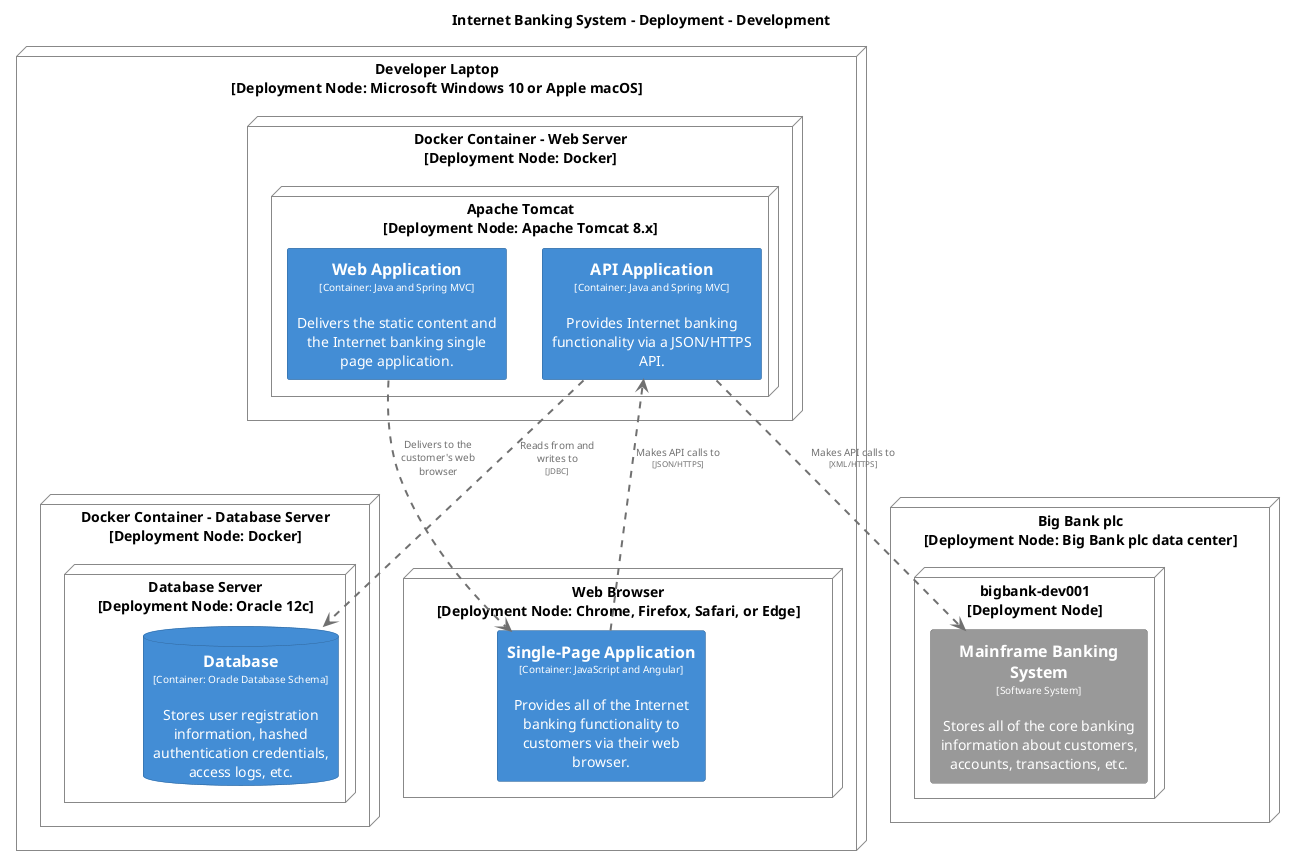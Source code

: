 @startuml
title Internet Banking System - Deployment - Development

top to bottom direction

skinparam {
  shadowing false
  arrowFontSize 10
  defaultTextAlignment center
  wrapWidth 200
  maxMessageSize 100
}

hide stereotype

skinparam rectangle<<Development.DeveloperLaptop.DockerContainerWebServer.ApacheTomcat.APIApplication_1>> {
  BackgroundColor #438dd5
  FontColor #ffffff
  BorderColor #2e6295
}
skinparam node<<Development.DeveloperLaptop.DockerContainerWebServer.ApacheTomcat>> {
  BackgroundColor #ffffff
  FontColor #000000
  BorderColor #888888
}
skinparam node<<Development.BigBankplc>> {
  BackgroundColor #ffffff
  FontColor #000000
  BorderColor #888888
}
skinparam database<<Development.DeveloperLaptop.DockerContainerDatabaseServer.DatabaseServer.Database_1>> {
  BackgroundColor #438dd5
  FontColor #ffffff
  BorderColor #2e6295
}
skinparam node<<Development.DeveloperLaptop.DockerContainerDatabaseServer.DatabaseServer>> {
  BackgroundColor #ffffff
  FontColor #000000
  BorderColor #888888
}
skinparam node<<Development.DeveloperLaptop>> {
  BackgroundColor #ffffff
  FontColor #000000
  BorderColor #888888
}
skinparam node<<Development.DeveloperLaptop.DockerContainerDatabaseServer>> {
  BackgroundColor #ffffff
  FontColor #000000
  BorderColor #888888
}
skinparam node<<Development.DeveloperLaptop.DockerContainerWebServer>> {
  BackgroundColor #ffffff
  FontColor #000000
  BorderColor #888888
}
skinparam rectangle<<Development.BigBankplc.bigbankdev001.MainframeBankingSystem_1>> {
  BackgroundColor #999999
  FontColor #ffffff
  BorderColor #6b6b6b
}
skinparam rectangle<<Development.DeveloperLaptop.WebBrowser.SinglePageApplication_1>> {
  BackgroundColor #438dd5
  FontColor #ffffff
  BorderColor #2e6295
}
skinparam rectangle<<Development.DeveloperLaptop.DockerContainerWebServer.ApacheTomcat.WebApplication_1>> {
  BackgroundColor #438dd5
  FontColor #ffffff
  BorderColor #2e6295
}
skinparam node<<Development.DeveloperLaptop.WebBrowser>> {
  BackgroundColor #ffffff
  FontColor #000000
  BorderColor #888888
}
skinparam node<<Development.BigBankplc.bigbankdev001>> {
  BackgroundColor #ffffff
  FontColor #000000
  BorderColor #888888
}

node "Big Bank plc\n[Deployment Node: Big Bank plc data center]" <<Development.BigBankplc>> as Development.BigBankplc {
  node "bigbank-dev001\n[Deployment Node]" <<Development.BigBankplc.bigbankdev001>> as Development.BigBankplc.bigbankdev001 {
    rectangle "==Mainframe Banking System\n<size:10>[Software System]</size>\n\nStores all of the core banking information about customers, accounts, transactions, etc." <<Development.BigBankplc.bigbankdev001.MainframeBankingSystem_1>> as Development.BigBankplc.bigbankdev001.MainframeBankingSystem_1
  }

}

node "Developer Laptop\n[Deployment Node: Microsoft Windows 10 or Apple macOS]" <<Development.DeveloperLaptop>> as Development.DeveloperLaptop {
  node "Docker Container - Database Server\n[Deployment Node: Docker]" <<Development.DeveloperLaptop.DockerContainerDatabaseServer>> as Development.DeveloperLaptop.DockerContainerDatabaseServer {
    node "Database Server\n[Deployment Node: Oracle 12c]" <<Development.DeveloperLaptop.DockerContainerDatabaseServer.DatabaseServer>> as Development.DeveloperLaptop.DockerContainerDatabaseServer.DatabaseServer {
      database "==Database\n<size:10>[Container: Oracle Database Schema]</size>\n\nStores user registration information, hashed authentication credentials, access logs, etc." <<Development.DeveloperLaptop.DockerContainerDatabaseServer.DatabaseServer.Database_1>> as Development.DeveloperLaptop.DockerContainerDatabaseServer.DatabaseServer.Database_1
    }

  }

  node "Docker Container - Web Server\n[Deployment Node: Docker]" <<Development.DeveloperLaptop.DockerContainerWebServer>> as Development.DeveloperLaptop.DockerContainerWebServer {
    node "Apache Tomcat\n[Deployment Node: Apache Tomcat 8.x]" <<Development.DeveloperLaptop.DockerContainerWebServer.ApacheTomcat>> as Development.DeveloperLaptop.DockerContainerWebServer.ApacheTomcat {
      rectangle "==API Application\n<size:10>[Container: Java and Spring MVC]</size>\n\nProvides Internet banking functionality via a JSON/HTTPS API." <<Development.DeveloperLaptop.DockerContainerWebServer.ApacheTomcat.APIApplication_1>> as Development.DeveloperLaptop.DockerContainerWebServer.ApacheTomcat.APIApplication_1
      rectangle "==Web Application\n<size:10>[Container: Java and Spring MVC]</size>\n\nDelivers the static content and the Internet banking single page application." <<Development.DeveloperLaptop.DockerContainerWebServer.ApacheTomcat.WebApplication_1>> as Development.DeveloperLaptop.DockerContainerWebServer.ApacheTomcat.WebApplication_1
    }

  }

  node "Web Browser\n[Deployment Node: Chrome, Firefox, Safari, or Edge]" <<Development.DeveloperLaptop.WebBrowser>> as Development.DeveloperLaptop.WebBrowser {
    rectangle "==Single-Page Application\n<size:10>[Container: JavaScript and Angular]</size>\n\nProvides all of the Internet banking functionality to customers via their web browser." <<Development.DeveloperLaptop.WebBrowser.SinglePageApplication_1>> as Development.DeveloperLaptop.WebBrowser.SinglePageApplication_1
  }

}

Development.DeveloperLaptop.DockerContainerWebServer.ApacheTomcat.APIApplication_1 .[#707070,thickness=2].> Development.BigBankplc.bigbankdev001.MainframeBankingSystem_1 : "<color:#707070>Makes API calls to\n<color:#707070><size:8>[XML/HTTPS]</size>"
Development.DeveloperLaptop.DockerContainerWebServer.ApacheTomcat.APIApplication_1 .[#707070,thickness=2].> Development.DeveloperLaptop.DockerContainerDatabaseServer.DatabaseServer.Database_1 : "<color:#707070>Reads from and writes to\n<color:#707070><size:8>[JDBC]</size>"
Development.DeveloperLaptop.WebBrowser.SinglePageApplication_1 .[#707070,thickness=2].> Development.DeveloperLaptop.DockerContainerWebServer.ApacheTomcat.APIApplication_1 : "<color:#707070>Makes API calls to\n<color:#707070><size:8>[JSON/HTTPS]</size>"
Development.DeveloperLaptop.DockerContainerWebServer.ApacheTomcat.WebApplication_1 .[#707070,thickness=2].> Development.DeveloperLaptop.WebBrowser.SinglePageApplication_1 : "<color:#707070>Delivers to the customer's web browser"
@enduml